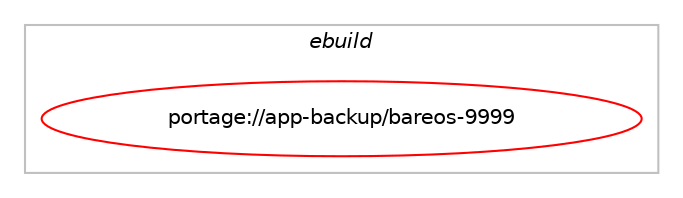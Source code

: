 digraph prolog {

# *************
# Graph options
# *************

newrank=true;
concentrate=true;
compound=true;
graph [rankdir=LR,fontname=Helvetica,fontsize=10,ranksep=1.5];#, ranksep=2.5, nodesep=0.2];
edge  [arrowhead=vee];
node  [fontname=Helvetica,fontsize=10];

# **********
# The ebuild
# **********

subgraph cluster_leftcol {
color=gray;
label=<<i>ebuild</i>>;
id [label="portage://app-backup/bareos-9999", color=red, width=4, href="../app-backup/bareos-9999.svg"];
}

# ****************
# The dependencies
# ****************

subgraph cluster_midcol {
color=gray;
label=<<i>dependencies</i>>;
subgraph cluster_compile {
fillcolor="#eeeeee";
style=filled;
label=<<i>compile</i>>;
# *** BEGIN UNKNOWN DEPENDENCY TYPE (TODO) ***
# id -> equal(use_conditional_group(negative,clientonly,portage://app-backup/bareos-9999,[package_dependency(portage://app-backup/bareos-9999,install,no,acct-user,bareos,none,[,,],[],[]),package_dependency(portage://app-backup/bareos-9999,install,no,dev-db,postgresql,none,[,,],any_different_slot,[use(enable(threads),positive)]),use_conditional_group(positive,director,portage://app-backup/bareos-9999,[package_dependency(portage://app-backup/bareos-9999,install,no,virtual,mta,none,[,,],[],[])])]))
# *** END UNKNOWN DEPENDENCY TYPE (TODO) ***

# *** BEGIN UNKNOWN DEPENDENCY TYPE (TODO) ***
# id -> equal(use_conditional_group(negative,static,portage://app-backup/bareos-9999,[use_conditional_group(positive,acl,portage://app-backup/bareos-9999,[package_dependency(portage://app-backup/bareos-9999,install,no,virtual,acl,none,[,,],[],[])]),package_dependency(portage://app-backup/bareos-9999,install,no,dev-libs,jansson,none,[,,],any_same_slot,[]),package_dependency(portage://app-backup/bareos-9999,install,no,dev-libs,lzo,none,[,,],[],[]),package_dependency(portage://app-backup/bareos-9999,install,no,dev-libs,openssl,none,[,,],[slot(0),equal],[]),package_dependency(portage://app-backup/bareos-9999,install,no,sys-libs,ncurses,none,[,,],any_same_slot,[]),package_dependency(portage://app-backup/bareos-9999,install,no,sys-libs,zlib,none,[,,],[],[])]))
# *** END UNKNOWN DEPENDENCY TYPE (TODO) ***

# *** BEGIN UNKNOWN DEPENDENCY TYPE (TODO) ***
# id -> equal(use_conditional_group(negative,x86,portage://app-backup/bareos-9999,[use_conditional_group(positive,ceph,portage://app-backup/bareos-9999,[package_dependency(portage://app-backup/bareos-9999,install,no,sys-cluster,ceph,none,[,,],[],[])])]))
# *** END UNKNOWN DEPENDENCY TYPE (TODO) ***

# *** BEGIN UNKNOWN DEPENDENCY TYPE (TODO) ***
# id -> equal(use_conditional_group(positive,X,portage://app-backup/bareos-9999,[package_dependency(portage://app-backup/bareos-9999,install,no,dev-qt,qtwidgets,none,[,,],[slot(5),equal],[])]))
# *** END UNKNOWN DEPENDENCY TYPE (TODO) ***

# *** BEGIN UNKNOWN DEPENDENCY TYPE (TODO) ***
# id -> equal(use_conditional_group(positive,glusterfs,portage://app-backup/bareos-9999,[package_dependency(portage://app-backup/bareos-9999,install,no,sys-cluster,glusterfs,none,[,,],[],[])]))
# *** END UNKNOWN DEPENDENCY TYPE (TODO) ***

# *** BEGIN UNKNOWN DEPENDENCY TYPE (TODO) ***
# id -> equal(use_conditional_group(positive,lmdb,portage://app-backup/bareos-9999,[package_dependency(portage://app-backup/bareos-9999,install,no,dev-db,lmdb,none,[,,],[],[])]))
# *** END UNKNOWN DEPENDENCY TYPE (TODO) ***

# *** BEGIN UNKNOWN DEPENDENCY TYPE (TODO) ***
# id -> equal(use_conditional_group(positive,logwatch,portage://app-backup/bareos-9999,[package_dependency(portage://app-backup/bareos-9999,install,no,sys-apps,logwatch,none,[,,],[],[])]))
# *** END UNKNOWN DEPENDENCY TYPE (TODO) ***

# *** BEGIN UNKNOWN DEPENDENCY TYPE (TODO) ***
# id -> equal(use_conditional_group(positive,ndmp,portage://app-backup/bareos-9999,[package_dependency(portage://app-backup/bareos-9999,install,no,net-libs,rpcsvc-proto,none,[,,],[],[])]))
# *** END UNKNOWN DEPENDENCY TYPE (TODO) ***

# *** BEGIN UNKNOWN DEPENDENCY TYPE (TODO) ***
# id -> equal(use_conditional_group(positive,readline,portage://app-backup/bareos-9999,[package_dependency(portage://app-backup/bareos-9999,install,no,sys-libs,readline,none,[,,],[slot(0)],[])]))
# *** END UNKNOWN DEPENDENCY TYPE (TODO) ***

# *** BEGIN UNKNOWN DEPENDENCY TYPE (TODO) ***
# id -> equal(use_conditional_group(positive,static,portage://app-backup/bareos-9999,[use_conditional_group(positive,acl,portage://app-backup/bareos-9999,[package_dependency(portage://app-backup/bareos-9999,install,no,virtual,acl,none,[,,],[],[use(enable(static-libs),none)])]),package_dependency(portage://app-backup/bareos-9999,install,no,dev-libs,jansson,none,[,,],any_same_slot,[use(enable(static-libs),none)]),package_dependency(portage://app-backup/bareos-9999,install,no,dev-libs,lzo,none,[,,],[],[use(enable(static-libs),none)]),package_dependency(portage://app-backup/bareos-9999,install,no,dev-libs,openssl,none,[,,],[slot(0),equal],[use(enable(static-libs),none)]),package_dependency(portage://app-backup/bareos-9999,install,no,sys-libs,ncurses,none,[,,],any_same_slot,[use(enable(static-libs),none)]),package_dependency(portage://app-backup/bareos-9999,install,no,sys-libs,zlib,none,[,,],[],[use(enable(static-libs),none)])]))
# *** END UNKNOWN DEPENDENCY TYPE (TODO) ***

# *** BEGIN UNKNOWN DEPENDENCY TYPE (TODO) ***
# id -> equal(use_conditional_group(positive,tcpd,portage://app-backup/bareos-9999,[package_dependency(portage://app-backup/bareos-9999,install,no,sys-apps,tcp-wrappers,none,[,,],[],[])]))
# *** END UNKNOWN DEPENDENCY TYPE (TODO) ***

# *** BEGIN UNKNOWN DEPENDENCY TYPE (TODO) ***
# id -> equal(package_dependency(portage://app-backup/bareos-9999,install,no,acct-group,bareos,none,[,,],[],[]))
# *** END UNKNOWN DEPENDENCY TYPE (TODO) ***

# *** BEGIN UNKNOWN DEPENDENCY TYPE (TODO) ***
# id -> equal(package_dependency(portage://app-backup/bareos-9999,install,no,dev-libs,gmp,none,[,,],[slot(0)],[]))
# *** END UNKNOWN DEPENDENCY TYPE (TODO) ***

# *** BEGIN UNKNOWN DEPENDENCY TYPE (TODO) ***
# id -> equal(package_dependency(portage://app-backup/bareos-9999,install,weak,app-backup,bacula,none,[,,],[],[]))
# *** END UNKNOWN DEPENDENCY TYPE (TODO) ***

}
subgraph cluster_compileandrun {
fillcolor="#eeeeee";
style=filled;
label=<<i>compile and run</i>>;
}
subgraph cluster_run {
fillcolor="#eeeeee";
style=filled;
label=<<i>run</i>>;
# *** BEGIN UNKNOWN DEPENDENCY TYPE (TODO) ***
# id -> equal(use_conditional_group(negative,clientonly,portage://app-backup/bareos-9999,[use_conditional_group(positive,storage-daemon,portage://app-backup/bareos-9999,[package_dependency(portage://app-backup/bareos-9999,run,no,sys-block,mtx,none,[,,],[],[]),package_dependency(portage://app-backup/bareos-9999,run,no,app-arch,mt-st,none,[,,],[],[])])]))
# *** END UNKNOWN DEPENDENCY TYPE (TODO) ***

# *** BEGIN UNKNOWN DEPENDENCY TYPE (TODO) ***
# id -> equal(use_conditional_group(negative,clientonly,portage://app-backup/bareos-9999,[package_dependency(portage://app-backup/bareos-9999,run,no,acct-user,bareos,none,[,,],[],[]),package_dependency(portage://app-backup/bareos-9999,run,no,dev-db,postgresql,none,[,,],any_different_slot,[use(enable(threads),positive)]),use_conditional_group(positive,director,portage://app-backup/bareos-9999,[package_dependency(portage://app-backup/bareos-9999,run,no,virtual,mta,none,[,,],[],[])])]))
# *** END UNKNOWN DEPENDENCY TYPE (TODO) ***

# *** BEGIN UNKNOWN DEPENDENCY TYPE (TODO) ***
# id -> equal(use_conditional_group(negative,static,portage://app-backup/bareos-9999,[use_conditional_group(positive,acl,portage://app-backup/bareos-9999,[package_dependency(portage://app-backup/bareos-9999,run,no,virtual,acl,none,[,,],[],[])]),package_dependency(portage://app-backup/bareos-9999,run,no,dev-libs,jansson,none,[,,],any_same_slot,[]),package_dependency(portage://app-backup/bareos-9999,run,no,dev-libs,lzo,none,[,,],[],[]),package_dependency(portage://app-backup/bareos-9999,run,no,dev-libs,openssl,none,[,,],[slot(0),equal],[]),package_dependency(portage://app-backup/bareos-9999,run,no,sys-libs,ncurses,none,[,,],any_same_slot,[]),package_dependency(portage://app-backup/bareos-9999,run,no,sys-libs,zlib,none,[,,],[],[])]))
# *** END UNKNOWN DEPENDENCY TYPE (TODO) ***

# *** BEGIN UNKNOWN DEPENDENCY TYPE (TODO) ***
# id -> equal(use_conditional_group(negative,x86,portage://app-backup/bareos-9999,[use_conditional_group(positive,ceph,portage://app-backup/bareos-9999,[package_dependency(portage://app-backup/bareos-9999,run,no,sys-cluster,ceph,none,[,,],[],[])])]))
# *** END UNKNOWN DEPENDENCY TYPE (TODO) ***

# *** BEGIN UNKNOWN DEPENDENCY TYPE (TODO) ***
# id -> equal(use_conditional_group(positive,X,portage://app-backup/bareos-9999,[package_dependency(portage://app-backup/bareos-9999,run,no,dev-qt,qtwidgets,none,[,,],[slot(5),equal],[])]))
# *** END UNKNOWN DEPENDENCY TYPE (TODO) ***

# *** BEGIN UNKNOWN DEPENDENCY TYPE (TODO) ***
# id -> equal(use_conditional_group(positive,glusterfs,portage://app-backup/bareos-9999,[package_dependency(portage://app-backup/bareos-9999,run,no,sys-cluster,glusterfs,none,[,,],[],[])]))
# *** END UNKNOWN DEPENDENCY TYPE (TODO) ***

# *** BEGIN UNKNOWN DEPENDENCY TYPE (TODO) ***
# id -> equal(use_conditional_group(positive,lmdb,portage://app-backup/bareos-9999,[package_dependency(portage://app-backup/bareos-9999,run,no,dev-db,lmdb,none,[,,],[],[])]))
# *** END UNKNOWN DEPENDENCY TYPE (TODO) ***

# *** BEGIN UNKNOWN DEPENDENCY TYPE (TODO) ***
# id -> equal(use_conditional_group(positive,logwatch,portage://app-backup/bareos-9999,[package_dependency(portage://app-backup/bareos-9999,run,no,sys-apps,logwatch,none,[,,],[],[])]))
# *** END UNKNOWN DEPENDENCY TYPE (TODO) ***

# *** BEGIN UNKNOWN DEPENDENCY TYPE (TODO) ***
# id -> equal(use_conditional_group(positive,ndmp,portage://app-backup/bareos-9999,[package_dependency(portage://app-backup/bareos-9999,run,no,net-libs,rpcsvc-proto,none,[,,],[],[])]))
# *** END UNKNOWN DEPENDENCY TYPE (TODO) ***

# *** BEGIN UNKNOWN DEPENDENCY TYPE (TODO) ***
# id -> equal(use_conditional_group(positive,readline,portage://app-backup/bareos-9999,[package_dependency(portage://app-backup/bareos-9999,run,no,sys-libs,readline,none,[,,],[slot(0)],[])]))
# *** END UNKNOWN DEPENDENCY TYPE (TODO) ***

# *** BEGIN UNKNOWN DEPENDENCY TYPE (TODO) ***
# id -> equal(use_conditional_group(positive,static,portage://app-backup/bareos-9999,[use_conditional_group(positive,acl,portage://app-backup/bareos-9999,[package_dependency(portage://app-backup/bareos-9999,run,no,virtual,acl,none,[,,],[],[use(enable(static-libs),none)])]),package_dependency(portage://app-backup/bareos-9999,run,no,dev-libs,jansson,none,[,,],any_same_slot,[use(enable(static-libs),none)]),package_dependency(portage://app-backup/bareos-9999,run,no,dev-libs,lzo,none,[,,],[],[use(enable(static-libs),none)]),package_dependency(portage://app-backup/bareos-9999,run,no,dev-libs,openssl,none,[,,],[slot(0),equal],[use(enable(static-libs),none)]),package_dependency(portage://app-backup/bareos-9999,run,no,sys-libs,ncurses,none,[,,],any_same_slot,[use(enable(static-libs),none)]),package_dependency(portage://app-backup/bareos-9999,run,no,sys-libs,zlib,none,[,,],[],[use(enable(static-libs),none)])]))
# *** END UNKNOWN DEPENDENCY TYPE (TODO) ***

# *** BEGIN UNKNOWN DEPENDENCY TYPE (TODO) ***
# id -> equal(use_conditional_group(positive,tcpd,portage://app-backup/bareos-9999,[package_dependency(portage://app-backup/bareos-9999,run,no,sys-apps,tcp-wrappers,none,[,,],[],[])]))
# *** END UNKNOWN DEPENDENCY TYPE (TODO) ***

# *** BEGIN UNKNOWN DEPENDENCY TYPE (TODO) ***
# id -> equal(use_conditional_group(positive,vim-syntax,portage://app-backup/bareos-9999,[any_of_group([package_dependency(portage://app-backup/bareos-9999,run,no,app-editors,vim,none,[,,],[],[]),package_dependency(portage://app-backup/bareos-9999,run,no,app-editors,gvim,none,[,,],[],[])])]))
# *** END UNKNOWN DEPENDENCY TYPE (TODO) ***

# *** BEGIN UNKNOWN DEPENDENCY TYPE (TODO) ***
# id -> equal(package_dependency(portage://app-backup/bareos-9999,run,no,acct-group,bareos,none,[,,],[],[]))
# *** END UNKNOWN DEPENDENCY TYPE (TODO) ***

# *** BEGIN UNKNOWN DEPENDENCY TYPE (TODO) ***
# id -> equal(package_dependency(portage://app-backup/bareos-9999,run,no,dev-libs,gmp,none,[,,],[slot(0)],[]))
# *** END UNKNOWN DEPENDENCY TYPE (TODO) ***

# *** BEGIN UNKNOWN DEPENDENCY TYPE (TODO) ***
# id -> equal(package_dependency(portage://app-backup/bareos-9999,run,no,virtual,tmpfiles,none,[,,],[],[]))
# *** END UNKNOWN DEPENDENCY TYPE (TODO) ***

# *** BEGIN UNKNOWN DEPENDENCY TYPE (TODO) ***
# id -> equal(package_dependency(portage://app-backup/bareos-9999,run,weak,app-backup,bacula,none,[,,],[],[]))
# *** END UNKNOWN DEPENDENCY TYPE (TODO) ***

}
}

# **************
# The candidates
# **************

subgraph cluster_choices {
rank=same;
color=gray;
label=<<i>candidates</i>>;

}

}
